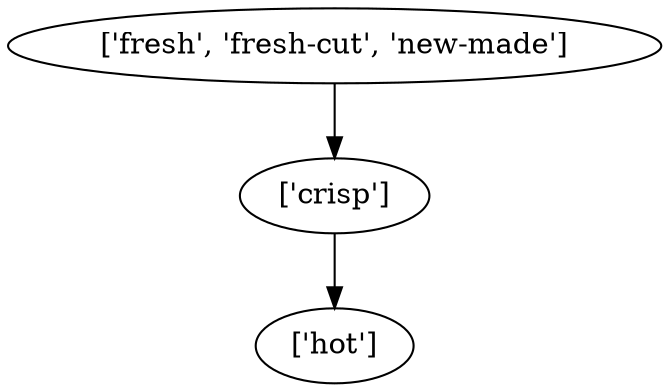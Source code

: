 strict digraph  {
	"['crisp']" -> "['hot']";
	"['fresh', 'fresh-cut', 'new-made']" -> "['crisp']";
}
